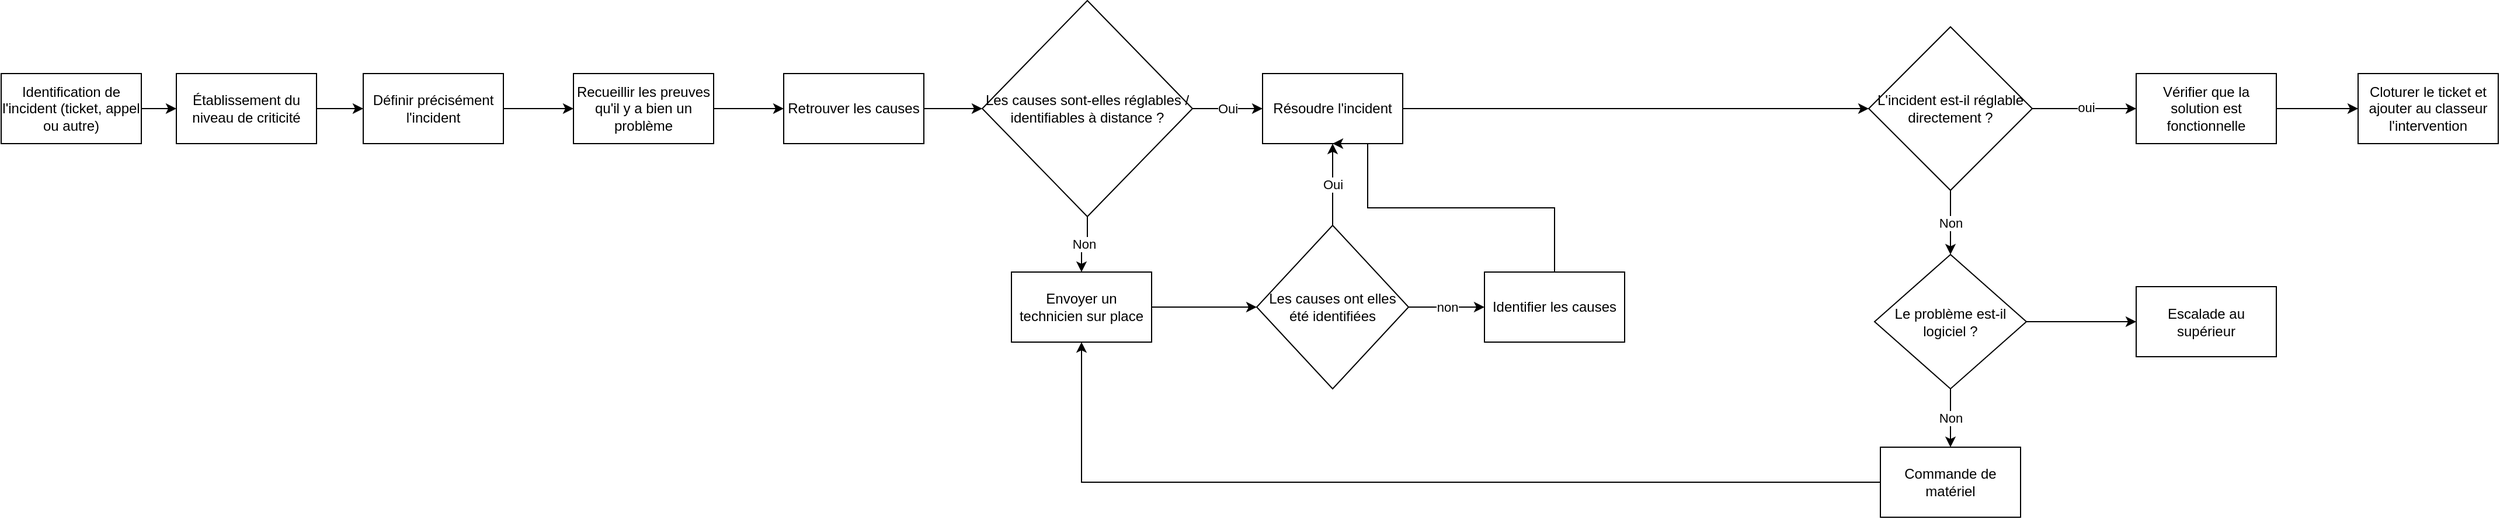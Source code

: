 <mxfile version="20.2.3" type="device"><diagram id="eqtM4ZGTh9LExfkCDhTl" name="Page-1"><mxGraphModel dx="2912" dy="1790" grid="1" gridSize="10" guides="1" tooltips="1" connect="1" arrows="1" fold="1" page="1" pageScale="1" pageWidth="827" pageHeight="1169" math="0" shadow="0"><root><mxCell id="0"/><mxCell id="1" parent="0"/><mxCell id="LdJXLKre2B1QE6foVRfK-61" style="edgeStyle=orthogonalEdgeStyle;rounded=0;orthogonalLoop=1;jettySize=auto;html=1;exitX=1;exitY=0.5;exitDx=0;exitDy=0;" edge="1" parent="1" source="LdJXLKre2B1QE6foVRfK-4" target="LdJXLKre2B1QE6foVRfK-60"><mxGeometry relative="1" as="geometry"/></mxCell><mxCell id="LdJXLKre2B1QE6foVRfK-4" value="Identification de l'incident (ticket, appel ou autre)" style="whiteSpace=wrap;html=1;" vertex="1" parent="1"><mxGeometry y="340" width="120" height="60" as="geometry"/></mxCell><mxCell id="LdJXLKre2B1QE6foVRfK-21" style="edgeStyle=orthogonalEdgeStyle;rounded=0;orthogonalLoop=1;jettySize=auto;html=1;exitX=1;exitY=0.5;exitDx=0;exitDy=0;" edge="1" parent="1" source="LdJXLKre2B1QE6foVRfK-5" target="LdJXLKre2B1QE6foVRfK-14"><mxGeometry relative="1" as="geometry"/></mxCell><mxCell id="LdJXLKre2B1QE6foVRfK-5" value="Définir précisément l'incident" style="whiteSpace=wrap;html=1;" vertex="1" parent="1"><mxGeometry x="310" y="340" width="120" height="60" as="geometry"/></mxCell><mxCell id="LdJXLKre2B1QE6foVRfK-19" style="edgeStyle=orthogonalEdgeStyle;rounded=0;orthogonalLoop=1;jettySize=auto;html=1;exitX=1;exitY=0.5;exitDx=0;exitDy=0;" edge="1" parent="1" source="LdJXLKre2B1QE6foVRfK-14" target="LdJXLKre2B1QE6foVRfK-18"><mxGeometry relative="1" as="geometry"/></mxCell><mxCell id="LdJXLKre2B1QE6foVRfK-14" value="Recueillir les preuves qu'il y a bien un problème" style="whiteSpace=wrap;html=1;" vertex="1" parent="1"><mxGeometry x="490" y="340" width="120" height="60" as="geometry"/></mxCell><mxCell id="LdJXLKre2B1QE6foVRfK-22" style="edgeStyle=orthogonalEdgeStyle;rounded=0;orthogonalLoop=1;jettySize=auto;html=1;exitX=1;exitY=0.5;exitDx=0;exitDy=0;" edge="1" parent="1" source="LdJXLKre2B1QE6foVRfK-18" target="LdJXLKre2B1QE6foVRfK-20"><mxGeometry relative="1" as="geometry"/></mxCell><mxCell id="LdJXLKre2B1QE6foVRfK-18" value="Retrouver les causes" style="whiteSpace=wrap;html=1;" vertex="1" parent="1"><mxGeometry x="670" y="340" width="120" height="60" as="geometry"/></mxCell><mxCell id="LdJXLKre2B1QE6foVRfK-24" value="Non" style="edgeStyle=orthogonalEdgeStyle;rounded=0;orthogonalLoop=1;jettySize=auto;html=1;exitX=0.5;exitY=1;exitDx=0;exitDy=0;" edge="1" parent="1" source="LdJXLKre2B1QE6foVRfK-20" target="LdJXLKre2B1QE6foVRfK-23"><mxGeometry relative="1" as="geometry"/></mxCell><mxCell id="LdJXLKre2B1QE6foVRfK-27" value="Oui" style="edgeStyle=orthogonalEdgeStyle;rounded=0;orthogonalLoop=1;jettySize=auto;html=1;exitX=1;exitY=0.5;exitDx=0;exitDy=0;" edge="1" parent="1" source="LdJXLKre2B1QE6foVRfK-20" target="LdJXLKre2B1QE6foVRfK-26"><mxGeometry relative="1" as="geometry"/></mxCell><mxCell id="LdJXLKre2B1QE6foVRfK-20" value="Les causes sont-elles réglables / identifiables à distance ?" style="rhombus;whiteSpace=wrap;html=1;" vertex="1" parent="1"><mxGeometry x="840" y="277.5" width="180" height="185" as="geometry"/></mxCell><mxCell id="LdJXLKre2B1QE6foVRfK-45" style="edgeStyle=orthogonalEdgeStyle;rounded=0;orthogonalLoop=1;jettySize=auto;html=1;exitX=1;exitY=0.5;exitDx=0;exitDy=0;" edge="1" parent="1" source="LdJXLKre2B1QE6foVRfK-23" target="LdJXLKre2B1QE6foVRfK-44"><mxGeometry relative="1" as="geometry"/></mxCell><mxCell id="LdJXLKre2B1QE6foVRfK-23" value="Envoyer un technicien sur place" style="whiteSpace=wrap;html=1;" vertex="1" parent="1"><mxGeometry x="865" y="510" width="120" height="60" as="geometry"/></mxCell><mxCell id="LdJXLKre2B1QE6foVRfK-37" style="edgeStyle=orthogonalEdgeStyle;rounded=0;orthogonalLoop=1;jettySize=auto;html=1;exitX=1;exitY=0.5;exitDx=0;exitDy=0;" edge="1" parent="1" source="LdJXLKre2B1QE6foVRfK-26" target="LdJXLKre2B1QE6foVRfK-36"><mxGeometry relative="1" as="geometry"/></mxCell><mxCell id="LdJXLKre2B1QE6foVRfK-26" value="Résoudre l'incident" style="whiteSpace=wrap;html=1;" vertex="1" parent="1"><mxGeometry x="1080" y="340" width="120" height="60" as="geometry"/></mxCell><mxCell id="LdJXLKre2B1QE6foVRfK-35" style="edgeStyle=orthogonalEdgeStyle;rounded=0;orthogonalLoop=1;jettySize=auto;html=1;exitX=1;exitY=0.5;exitDx=0;exitDy=0;" edge="1" parent="1" source="LdJXLKre2B1QE6foVRfK-32" target="LdJXLKre2B1QE6foVRfK-34"><mxGeometry relative="1" as="geometry"/></mxCell><mxCell id="LdJXLKre2B1QE6foVRfK-32" value="Vérifier que la solution est fonctionnelle" style="whiteSpace=wrap;html=1;" vertex="1" parent="1"><mxGeometry x="1828" y="340" width="120" height="60" as="geometry"/></mxCell><mxCell id="LdJXLKre2B1QE6foVRfK-34" value="Cloturer le ticket et ajouter au classeur l'intervention" style="whiteSpace=wrap;html=1;" vertex="1" parent="1"><mxGeometry x="2018" y="340" width="120" height="60" as="geometry"/></mxCell><mxCell id="LdJXLKre2B1QE6foVRfK-38" style="edgeStyle=orthogonalEdgeStyle;rounded=0;orthogonalLoop=1;jettySize=auto;html=1;exitX=1;exitY=0.5;exitDx=0;exitDy=0;" edge="1" parent="1" source="LdJXLKre2B1QE6foVRfK-36" target="LdJXLKre2B1QE6foVRfK-32"><mxGeometry relative="1" as="geometry"/></mxCell><mxCell id="LdJXLKre2B1QE6foVRfK-39" value="oui" style="edgeLabel;html=1;align=center;verticalAlign=middle;resizable=0;points=[];" vertex="1" connectable="0" parent="LdJXLKre2B1QE6foVRfK-38"><mxGeometry x="0.034" y="2" relative="1" as="geometry"><mxPoint y="1" as="offset"/></mxGeometry></mxCell><mxCell id="LdJXLKre2B1QE6foVRfK-54" value="Non" style="edgeStyle=orthogonalEdgeStyle;rounded=0;orthogonalLoop=1;jettySize=auto;html=1;exitX=0.5;exitY=1;exitDx=0;exitDy=0;" edge="1" parent="1" source="LdJXLKre2B1QE6foVRfK-36" target="LdJXLKre2B1QE6foVRfK-53"><mxGeometry relative="1" as="geometry"/></mxCell><mxCell id="LdJXLKre2B1QE6foVRfK-36" value="L'incident est-il réglable directement ?" style="rhombus;whiteSpace=wrap;html=1;" vertex="1" parent="1"><mxGeometry x="1599" y="300" width="140" height="140" as="geometry"/></mxCell><mxCell id="LdJXLKre2B1QE6foVRfK-57" style="edgeStyle=orthogonalEdgeStyle;rounded=0;orthogonalLoop=1;jettySize=auto;html=1;exitX=0;exitY=0.5;exitDx=0;exitDy=0;" edge="1" parent="1" source="LdJXLKre2B1QE6foVRfK-40" target="LdJXLKre2B1QE6foVRfK-23"><mxGeometry relative="1" as="geometry"/></mxCell><mxCell id="LdJXLKre2B1QE6foVRfK-40" value="Commande de matériel" style="whiteSpace=wrap;html=1;" vertex="1" parent="1"><mxGeometry x="1609" y="660" width="120" height="60" as="geometry"/></mxCell><mxCell id="LdJXLKre2B1QE6foVRfK-46" value="Oui" style="edgeStyle=orthogonalEdgeStyle;rounded=0;orthogonalLoop=1;jettySize=auto;html=1;exitX=0.5;exitY=0;exitDx=0;exitDy=0;" edge="1" parent="1" source="LdJXLKre2B1QE6foVRfK-44" target="LdJXLKre2B1QE6foVRfK-26"><mxGeometry relative="1" as="geometry"/></mxCell><mxCell id="LdJXLKre2B1QE6foVRfK-48" value="non" style="edgeStyle=orthogonalEdgeStyle;rounded=0;orthogonalLoop=1;jettySize=auto;html=1;exitX=1;exitY=0.5;exitDx=0;exitDy=0;" edge="1" parent="1" source="LdJXLKre2B1QE6foVRfK-44" target="LdJXLKre2B1QE6foVRfK-47"><mxGeometry relative="1" as="geometry"/></mxCell><mxCell id="LdJXLKre2B1QE6foVRfK-44" value="Les causes ont elles été identifiées" style="rhombus;whiteSpace=wrap;html=1;" vertex="1" parent="1"><mxGeometry x="1075" y="470" width="130" height="140" as="geometry"/></mxCell><mxCell id="LdJXLKre2B1QE6foVRfK-51" style="edgeStyle=orthogonalEdgeStyle;rounded=0;orthogonalLoop=1;jettySize=auto;html=1;exitX=0;exitY=0;exitDx=0;exitDy=0;entryX=0.5;entryY=1;entryDx=0;entryDy=0;" edge="1" parent="1" source="LdJXLKre2B1QE6foVRfK-47" target="LdJXLKre2B1QE6foVRfK-26"><mxGeometry relative="1" as="geometry"><Array as="points"><mxPoint x="1330" y="510"/><mxPoint x="1330" y="455"/><mxPoint x="1170" y="455"/><mxPoint x="1170" y="400"/></Array></mxGeometry></mxCell><mxCell id="LdJXLKre2B1QE6foVRfK-47" value="Identifier les causes" style="whiteSpace=wrap;html=1;" vertex="1" parent="1"><mxGeometry x="1270" y="510" width="120" height="60" as="geometry"/></mxCell><mxCell id="LdJXLKre2B1QE6foVRfK-56" value="Non" style="edgeStyle=orthogonalEdgeStyle;rounded=0;orthogonalLoop=1;jettySize=auto;html=1;exitX=0.5;exitY=1;exitDx=0;exitDy=0;" edge="1" parent="1" source="LdJXLKre2B1QE6foVRfK-53" target="LdJXLKre2B1QE6foVRfK-40"><mxGeometry relative="1" as="geometry"/></mxCell><mxCell id="LdJXLKre2B1QE6foVRfK-59" style="edgeStyle=orthogonalEdgeStyle;rounded=0;orthogonalLoop=1;jettySize=auto;html=1;exitX=1;exitY=0.5;exitDx=0;exitDy=0;" edge="1" parent="1" source="LdJXLKre2B1QE6foVRfK-53" target="LdJXLKre2B1QE6foVRfK-58"><mxGeometry relative="1" as="geometry"/></mxCell><mxCell id="LdJXLKre2B1QE6foVRfK-53" value="Le problème est-il logiciel ?" style="rhombus;whiteSpace=wrap;html=1;" vertex="1" parent="1"><mxGeometry x="1604" y="495" width="130" height="115" as="geometry"/></mxCell><mxCell id="LdJXLKre2B1QE6foVRfK-58" value="Escalade au supérieur" style="whiteSpace=wrap;html=1;" vertex="1" parent="1"><mxGeometry x="1828" y="522.5" width="120" height="60" as="geometry"/></mxCell><mxCell id="LdJXLKre2B1QE6foVRfK-62" style="edgeStyle=orthogonalEdgeStyle;rounded=0;orthogonalLoop=1;jettySize=auto;html=1;exitX=1;exitY=0.5;exitDx=0;exitDy=0;" edge="1" parent="1" source="LdJXLKre2B1QE6foVRfK-60" target="LdJXLKre2B1QE6foVRfK-5"><mxGeometry relative="1" as="geometry"/></mxCell><mxCell id="LdJXLKre2B1QE6foVRfK-60" value="Établissement du niveau de criticité" style="whiteSpace=wrap;html=1;" vertex="1" parent="1"><mxGeometry x="150" y="340" width="120" height="60" as="geometry"/></mxCell></root></mxGraphModel></diagram></mxfile>